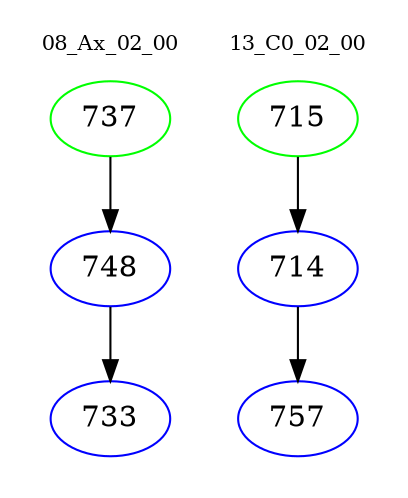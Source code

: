 digraph{
subgraph cluster_0 {
color = white
label = "08_Ax_02_00";
fontsize=10;
T0_737 [label="737", color="green"]
T0_737 -> T0_748 [color="black"]
T0_748 [label="748", color="blue"]
T0_748 -> T0_733 [color="black"]
T0_733 [label="733", color="blue"]
}
subgraph cluster_1 {
color = white
label = "13_C0_02_00";
fontsize=10;
T1_715 [label="715", color="green"]
T1_715 -> T1_714 [color="black"]
T1_714 [label="714", color="blue"]
T1_714 -> T1_757 [color="black"]
T1_757 [label="757", color="blue"]
}
}
